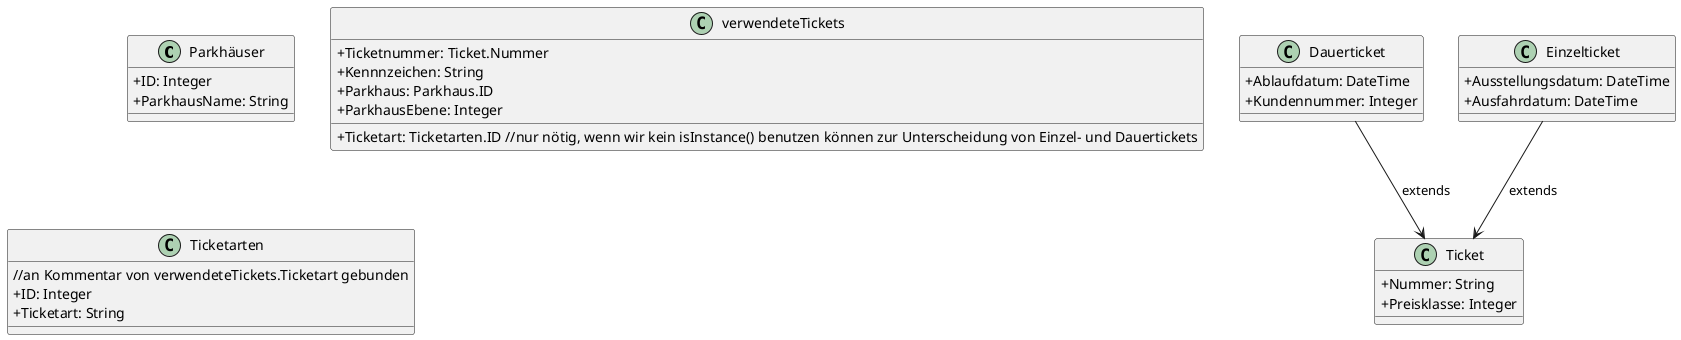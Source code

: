 @startuml
skinparam classAttributeIconSize 0

class Parkhäuser {
  +ID: Integer
  +ParkhausName: String
}

class Ticket {
  +Nummer: String
  +Preisklasse: Integer
}

class Dauerticket{
  +Ablaufdatum: DateTime
  +Kundennummer: Integer
}

class Einzelticket {
  +Ausstellungsdatum: DateTime
  +Ausfahrdatum: DateTime
}

class verwendeteTickets {
  +Ticketnummer: Ticket.Nummer
  +Ticketart: Ticketarten.ID //nur nötig, wenn wir kein isInstance() benutzen können zur Unterscheidung von Einzel- und Dauertickets
  +Kennnzeichen: String
  +Parkhaus: Parkhaus.ID
  +ParkhausEbene: Integer
}

class Ticketarten {
  //an Kommentar von verwendeteTickets.Ticketart gebunden
  +ID: Integer
  +Ticketart: String
}

Dauerticket --> Ticket: extends
Einzelticket --> Ticket: extends
@enduml
